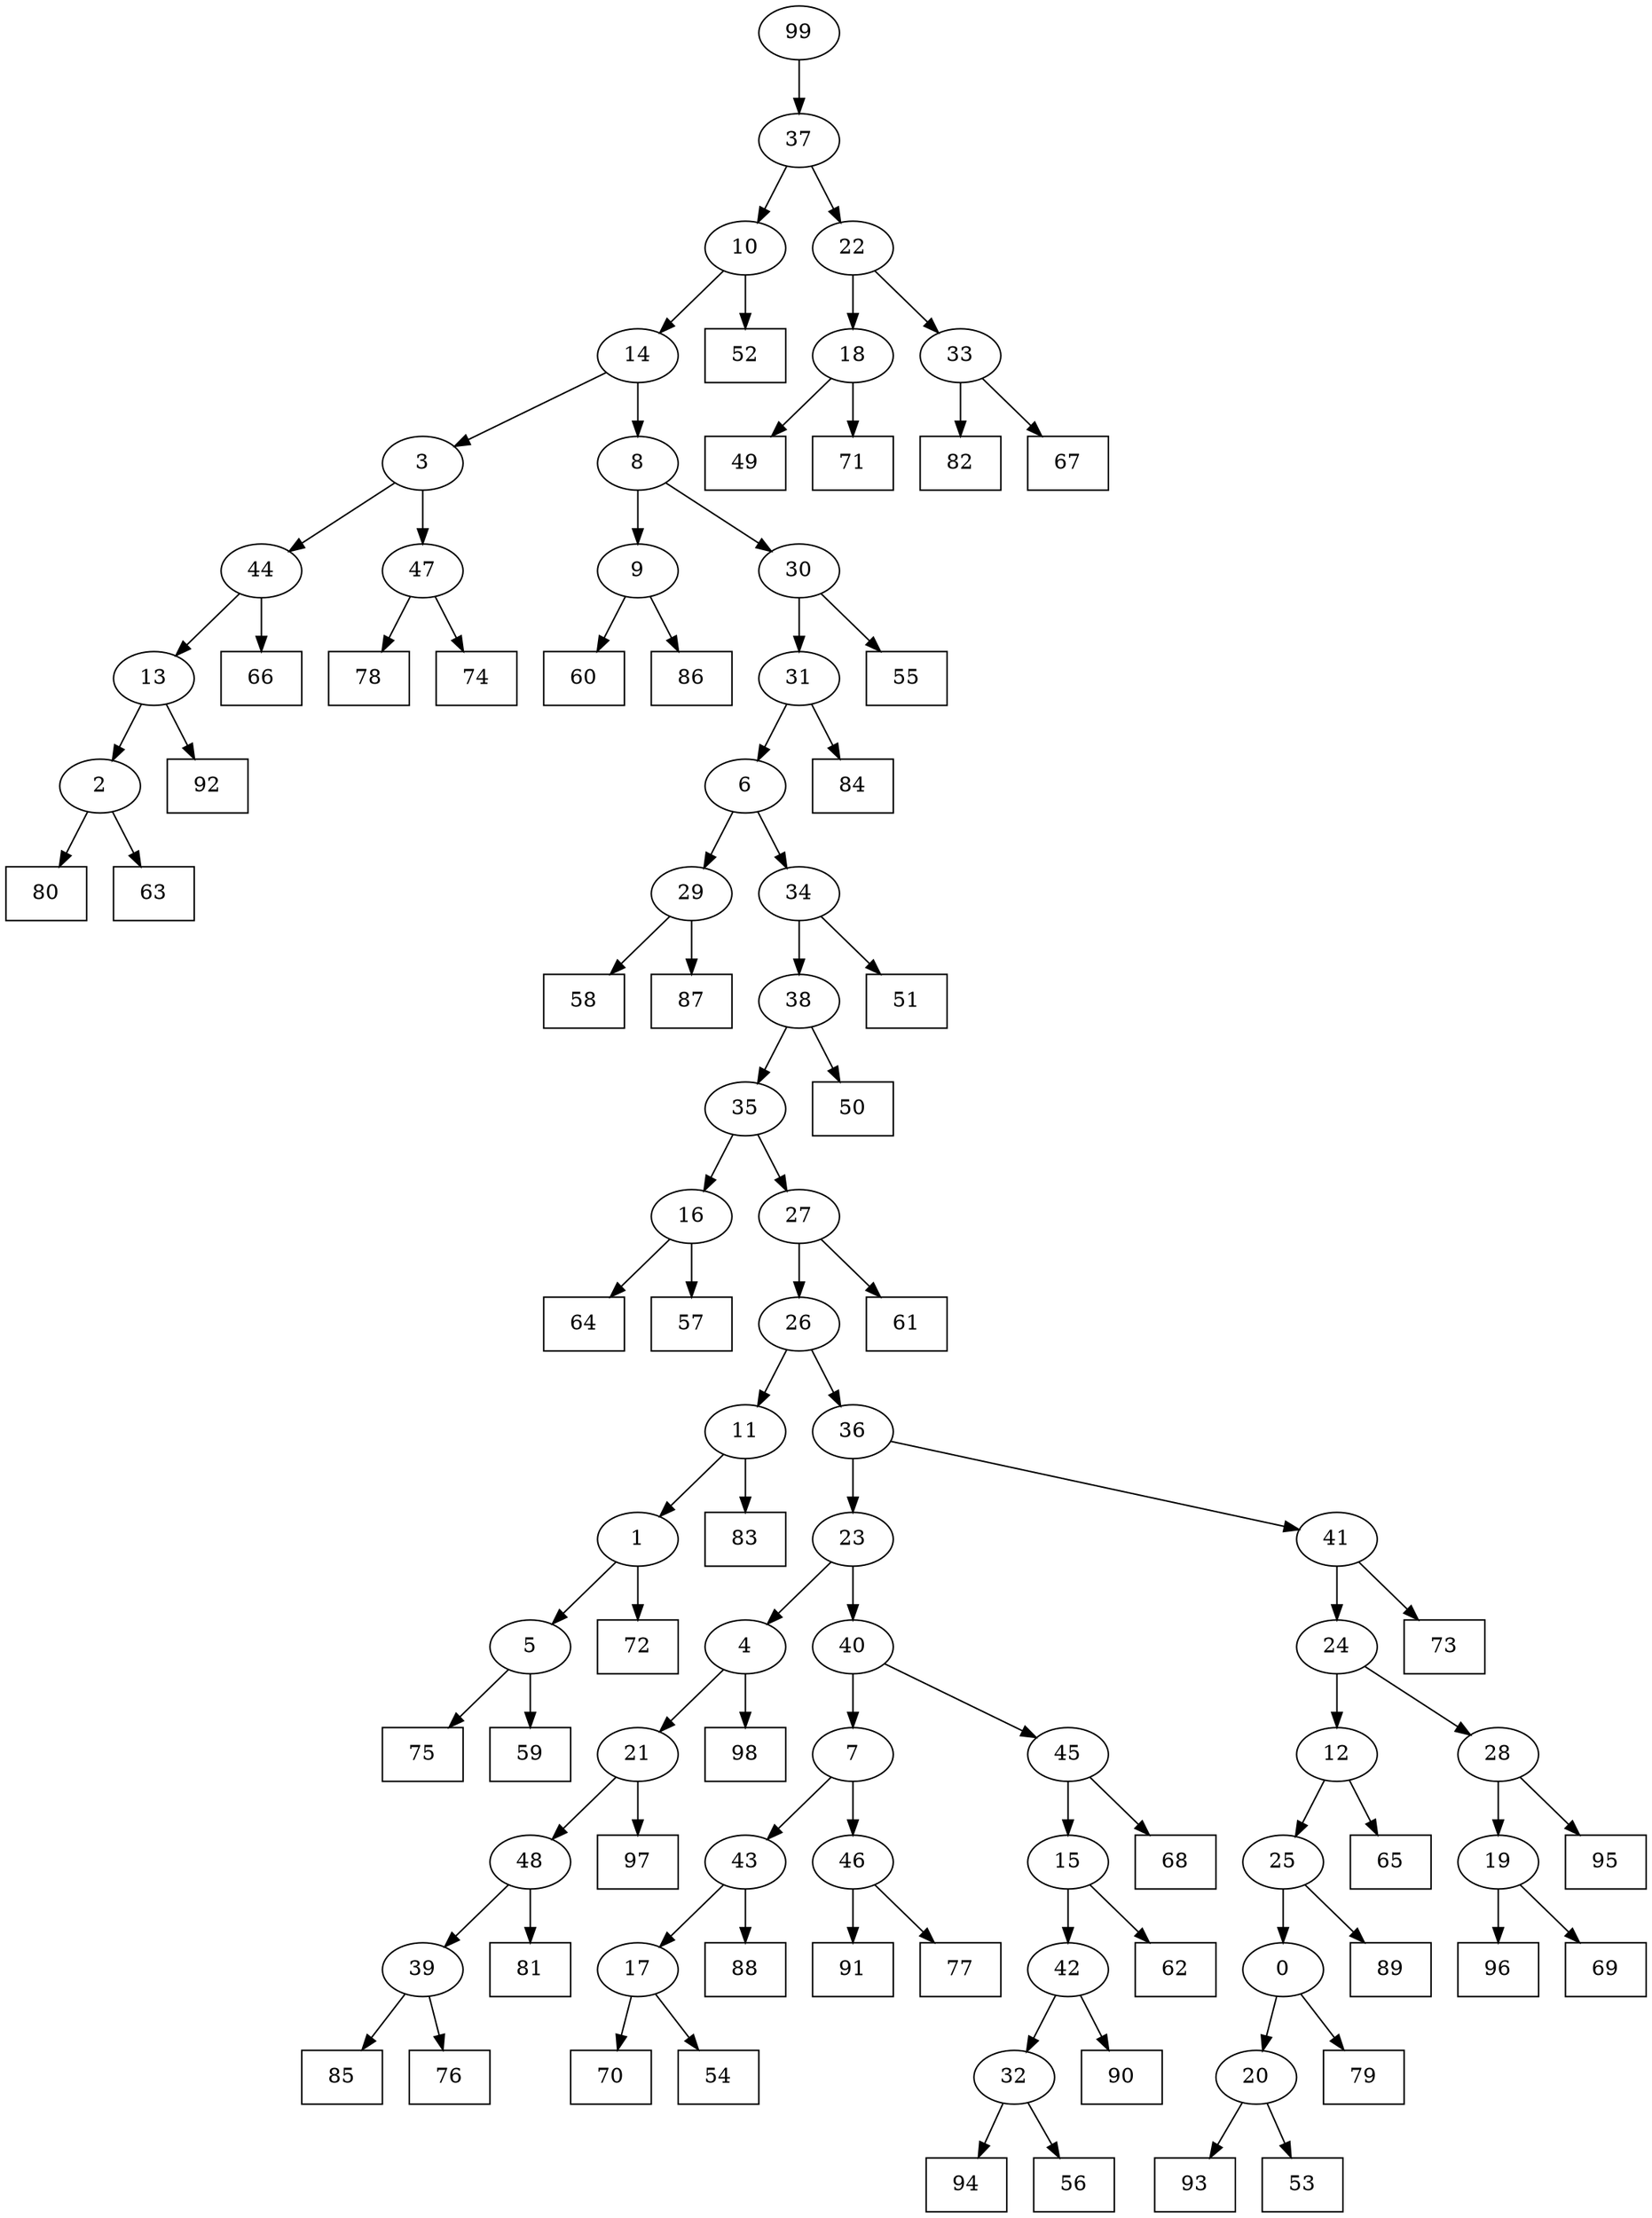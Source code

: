 digraph G {
0[label="0"];
1[label="1"];
2[label="2"];
3[label="3"];
4[label="4"];
5[label="5"];
6[label="6"];
7[label="7"];
8[label="8"];
9[label="9"];
10[label="10"];
11[label="11"];
12[label="12"];
13[label="13"];
14[label="14"];
15[label="15"];
16[label="16"];
17[label="17"];
18[label="18"];
19[label="19"];
20[label="20"];
21[label="21"];
22[label="22"];
23[label="23"];
24[label="24"];
25[label="25"];
26[label="26"];
27[label="27"];
28[label="28"];
29[label="29"];
30[label="30"];
31[label="31"];
32[label="32"];
33[label="33"];
34[label="34"];
35[label="35"];
36[label="36"];
37[label="37"];
38[label="38"];
39[label="39"];
40[label="40"];
41[label="41"];
42[label="42"];
43[label="43"];
44[label="44"];
45[label="45"];
46[label="46"];
47[label="47"];
48[label="48"];
49[shape=box,label="75"];
50[shape=box,label="93"];
51[shape=box,label="52"];
52[shape=box,label="79"];
53[shape=box,label="68"];
54[shape=box,label="62"];
55[shape=box,label="70"];
56[shape=box,label="78"];
57[shape=box,label="91"];
58[shape=box,label="84"];
59[shape=box,label="50"];
60[shape=box,label="64"];
61[shape=box,label="54"];
62[shape=box,label="53"];
63[shape=box,label="51"];
64[shape=box,label="89"];
65[shape=box,label="80"];
66[shape=box,label="85"];
67[shape=box,label="63"];
68[shape=box,label="60"];
69[shape=box,label="55"];
70[shape=box,label="94"];
71[shape=box,label="72"];
72[shape=box,label="81"];
73[shape=box,label="49"];
74[shape=box,label="71"];
75[shape=box,label="96"];
76[shape=box,label="65"];
77[shape=box,label="61"];
78[shape=box,label="73"];
79[shape=box,label="77"];
80[shape=box,label="76"];
81[shape=box,label="58"];
82[shape=box,label="74"];
83[shape=box,label="82"];
84[shape=box,label="87"];
85[shape=box,label="66"];
86[shape=box,label="92"];
87[shape=box,label="86"];
88[shape=box,label="88"];
89[shape=box,label="83"];
90[shape=box,label="59"];
91[shape=box,label="69"];
92[shape=box,label="57"];
93[shape=box,label="97"];
94[shape=box,label="90"];
95[shape=box,label="67"];
96[shape=box,label="95"];
97[shape=box,label="98"];
98[shape=box,label="56"];
99[label="99"];
33->95 ;
44->85 ;
19->75 ;
5->49 ;
46->79 ;
1->71 ;
22->18 ;
4->97 ;
6->34 ;
18->73 ;
31->58 ;
14->8 ;
29->81 ;
47->82 ;
34->63 ;
11->89 ;
0->52 ;
13->86 ;
15->54 ;
28->19 ;
10->14 ;
38->59 ;
3->44 ;
44->13 ;
39->80 ;
25->64 ;
7->43 ;
16->60 ;
12->25 ;
34->38 ;
15->42 ;
2->65 ;
3->47 ;
47->56 ;
8->30 ;
30->69 ;
16->92 ;
41->24 ;
38->35 ;
35->16 ;
23->4 ;
27->26 ;
43->88 ;
6->29 ;
29->84 ;
39->66 ;
42->94 ;
12->76 ;
22->33 ;
24->28 ;
28->96 ;
10->51 ;
19->91 ;
24->12 ;
8->9 ;
9->87 ;
48->72 ;
21->93 ;
30->31 ;
31->6 ;
33->83 ;
4->21 ;
20->50 ;
37->10 ;
23->40 ;
17->61 ;
36->23 ;
32->70 ;
26->11 ;
9->68 ;
25->0 ;
0->20 ;
11->1 ;
45->15 ;
99->37 ;
37->22 ;
1->5 ;
5->90 ;
40->45 ;
42->32 ;
32->98 ;
18->74 ;
20->62 ;
21->48 ;
48->39 ;
14->3 ;
36->41 ;
41->78 ;
40->7 ;
43->17 ;
17->55 ;
35->27 ;
27->77 ;
45->53 ;
13->2 ;
2->67 ;
26->36 ;
7->46 ;
46->57 ;
}
